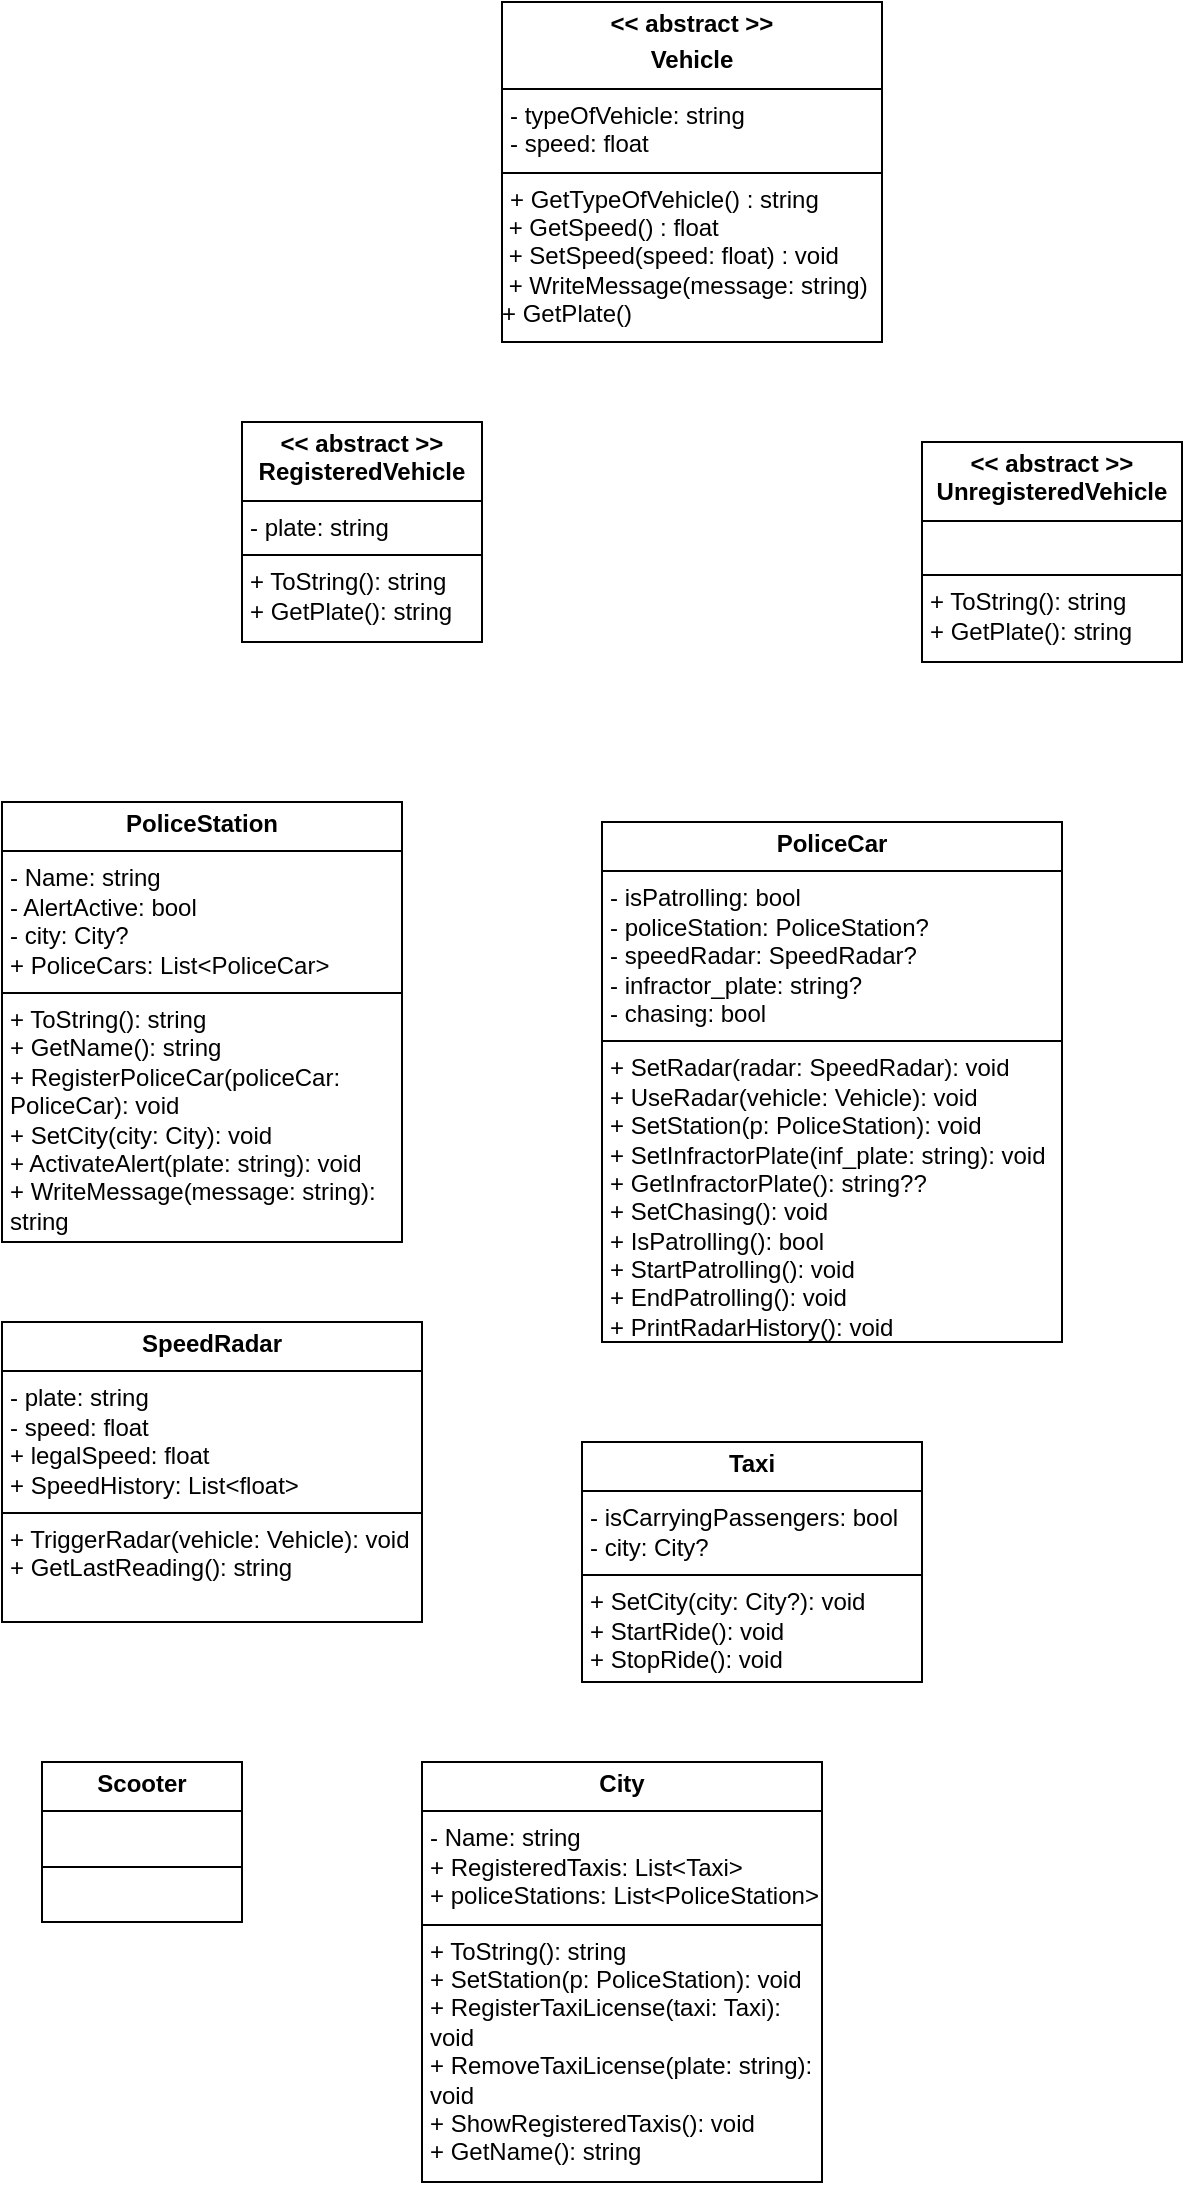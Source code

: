 <mxfile version="24.7.17" pages="2">
  <diagram name="Page-1" id="p9muCRgo8YDj8c0EaImb">
    <mxGraphModel dx="1023" dy="1037" grid="1" gridSize="10" guides="1" tooltips="1" connect="1" arrows="1" fold="1" page="1" pageScale="1" pageWidth="980" pageHeight="1390" math="0" shadow="0">
      <root>
        <mxCell id="0" />
        <mxCell id="1" parent="0" />
        <mxCell id="M4aUE1wA7n-_JwjSHoHK-27" value="&lt;p style=&quot;margin:0px;margin-top:4px;text-align:center;&quot;&gt;&lt;span style=&quot;font-weight: 700;&quot;&gt;&amp;lt;&amp;lt; abstract &amp;gt;&amp;gt;&lt;/span&gt;&lt;/p&gt;&lt;p style=&quot;margin:0px;margin-top:4px;text-align:center;&quot;&gt;&lt;b&gt;Vehicle&lt;/b&gt;&lt;/p&gt;&lt;hr size=&quot;1&quot; style=&quot;border-style:solid;&quot;&gt;&lt;p style=&quot;margin:0px;margin-left:4px;&quot;&gt;- typeOfVehicle: string&lt;/p&gt;&lt;p style=&quot;margin:0px;margin-left:4px;&quot;&gt;- speed: float&lt;/p&gt;&lt;hr size=&quot;1&quot; style=&quot;border-style:solid;&quot;&gt;&lt;p style=&quot;margin:0px;margin-left:4px;&quot;&gt;+ GetTypeOfVehicle() : string&lt;/p&gt;&lt;div&gt;&amp;nbsp;+ GetSpeed() : float&lt;/div&gt;&lt;div&gt;&amp;nbsp;+ SetSpeed(speed: float) : void&lt;/div&gt;&lt;div&gt;&amp;nbsp;+ WriteMessage(message: string)&lt;/div&gt;&lt;div&gt;+ GetPlate()&lt;/div&gt;&lt;div&gt;&lt;br&gt;&lt;/div&gt;&lt;div&gt;&lt;br&gt;&lt;/div&gt;" style="verticalAlign=top;align=left;overflow=fill;html=1;whiteSpace=wrap;" vertex="1" parent="1">
          <mxGeometry x="350" y="110" width="190" height="170" as="geometry" />
        </mxCell>
        <mxCell id="M4aUE1wA7n-_JwjSHoHK-28" value="&lt;p style=&quot;margin:0px;margin-top:4px;text-align:center;&quot;&gt;&lt;span style=&quot;font-weight: 700;&quot;&gt;&amp;lt;&amp;lt; abstract &amp;gt;&amp;gt;&lt;/span&gt;&lt;/p&gt;&lt;div style=&quot;font-weight: 700; text-align: center;&quot;&gt;RegisteredVehicle&lt;/div&gt;&lt;hr size=&quot;1&quot; style=&quot;border-style:solid;&quot;&gt;&lt;p style=&quot;margin:0px;margin-left:4px;&quot;&gt;- plate: string&lt;/p&gt;&lt;hr size=&quot;1&quot; style=&quot;border-style:solid;&quot;&gt;&lt;p style=&quot;margin:0px;margin-left:4px;&quot;&gt;+ ToString(): string&lt;/p&gt;&lt;p style=&quot;margin:0px;margin-left:4px;&quot;&gt;+ GetPlate(): string&lt;/p&gt;" style="verticalAlign=top;align=left;overflow=fill;html=1;whiteSpace=wrap;" vertex="1" parent="1">
          <mxGeometry x="220" y="320" width="120" height="110" as="geometry" />
        </mxCell>
        <mxCell id="M4aUE1wA7n-_JwjSHoHK-29" value="&lt;p style=&quot;margin:0px;margin-top:4px;text-align:center;&quot;&gt;&lt;span style=&quot;font-weight: 700;&quot;&gt;&amp;lt;&amp;lt; abstract &amp;gt;&amp;gt;&lt;/span&gt;&lt;/p&gt;&lt;div style=&quot;font-weight: 700; text-align: center;&quot;&gt;UnregisteredVehicle&lt;/div&gt;&lt;hr size=&quot;1&quot; style=&quot;border-style:solid;&quot;&gt;&lt;p style=&quot;margin:0px;margin-left:4px;&quot;&gt;&lt;br&gt;&lt;/p&gt;&lt;hr size=&quot;1&quot; style=&quot;border-style:solid;&quot;&gt;&lt;p style=&quot;margin:0px;margin-left:4px;&quot;&gt;+ ToString(): string&lt;/p&gt;&lt;p style=&quot;margin:0px;margin-left:4px;&quot;&gt;+ GetPlate(): string&lt;/p&gt;" style="verticalAlign=top;align=left;overflow=fill;html=1;whiteSpace=wrap;" vertex="1" parent="1">
          <mxGeometry x="560" y="330" width="130" height="110" as="geometry" />
        </mxCell>
        <mxCell id="M4aUE1wA7n-_JwjSHoHK-30" value="&lt;p style=&quot;margin:0px;margin-top:4px;text-align:center;&quot;&gt;&lt;b&gt;PoliceStation&lt;/b&gt;&lt;/p&gt;&lt;hr size=&quot;1&quot; style=&quot;border-style:solid;&quot;&gt;&lt;p style=&quot;margin:0px;margin-left:4px;&quot;&gt;- Name: string&lt;/p&gt;&lt;p style=&quot;margin:0px;margin-left:4px;&quot;&gt;- AlertActive: bool&lt;/p&gt;&lt;p style=&quot;margin:0px;margin-left:4px;&quot;&gt;- city: City?&lt;/p&gt;&lt;p style=&quot;margin:0px;margin-left:4px;&quot;&gt;+ PoliceCars: List&amp;lt;PoliceCar&amp;gt;&lt;/p&gt;&lt;hr size=&quot;1&quot; style=&quot;border-style:solid;&quot;&gt;&lt;p style=&quot;margin:0px;margin-left:4px;&quot;&gt;+ ToString(): string&lt;/p&gt;&lt;p style=&quot;margin:0px;margin-left:4px;&quot;&gt;+ GetName(): string&lt;/p&gt;&lt;p style=&quot;margin:0px;margin-left:4px;&quot;&gt;+ RegisterPoliceCar(policeCar: PoliceCar): void&lt;/p&gt;&lt;p style=&quot;margin:0px;margin-left:4px;&quot;&gt;+ SetCity(city: City): void&lt;/p&gt;&lt;p style=&quot;margin:0px;margin-left:4px;&quot;&gt;+ ActivateAlert(plate: string): void&lt;/p&gt;&lt;p style=&quot;margin:0px;margin-left:4px;&quot;&gt;+ WriteMessage(message: string): string&lt;/p&gt;" style="verticalAlign=top;align=left;overflow=fill;html=1;whiteSpace=wrap;" vertex="1" parent="1">
          <mxGeometry x="100" y="510" width="200" height="220" as="geometry" />
        </mxCell>
        <mxCell id="bH_FuO2DHsoPD4V3dRzt-1" value="&lt;p style=&quot;margin:0px;margin-top:4px;text-align:center;&quot;&gt;&lt;b&gt;PoliceCar&lt;/b&gt;&lt;/p&gt;&lt;hr size=&quot;1&quot; style=&quot;border-style:solid;&quot;&gt;&lt;p style=&quot;margin:0px;margin-left:4px;&quot;&gt;- isPatrolling: bool&lt;/p&gt;&lt;p style=&quot;margin:0px;margin-left:4px;&quot;&gt;- policeStation: PoliceStation?&lt;/p&gt;&lt;p style=&quot;margin:0px;margin-left:4px;&quot;&gt;- speedRadar: SpeedRadar?&lt;/p&gt;&lt;p style=&quot;margin:0px;margin-left:4px;&quot;&gt;- infractor_plate: string?&lt;/p&gt;&lt;p style=&quot;margin:0px;margin-left:4px;&quot;&gt;- chasing: bool&lt;/p&gt;&lt;hr size=&quot;1&quot; style=&quot;border-style:solid;&quot;&gt;&lt;p style=&quot;margin:0px;margin-left:4px;&quot;&gt;+ SetRadar(radar: SpeedRadar): void&lt;/p&gt;&lt;p style=&quot;margin:0px;margin-left:4px;&quot;&gt;+ UseRadar(vehicle: Vehicle): void&lt;/p&gt;&lt;p style=&quot;margin:0px;margin-left:4px;&quot;&gt;+ SetStation(p: PoliceStation): void&lt;/p&gt;&lt;p style=&quot;margin:0px;margin-left:4px;&quot;&gt;+ SetInfractorPlate(inf_plate: string): void&lt;/p&gt;&lt;p style=&quot;margin:0px;margin-left:4px;&quot;&gt;+ GetInfractorPlate(): string??&lt;/p&gt;&lt;p style=&quot;margin:0px;margin-left:4px;&quot;&gt;+ SetChasing(): void&lt;/p&gt;&lt;p style=&quot;margin:0px;margin-left:4px;&quot;&gt;+ IsPatrolling(): bool&lt;/p&gt;&lt;p style=&quot;margin:0px;margin-left:4px;&quot;&gt;+ StartPatrolling(): void&lt;/p&gt;&lt;p style=&quot;margin:0px;margin-left:4px;&quot;&gt;+ EndPatrolling(): void&lt;/p&gt;&lt;p style=&quot;margin:0px;margin-left:4px;&quot;&gt;+ PrintRadarHistory(): void&lt;/p&gt;&lt;p style=&quot;margin:0px;margin-left:4px;&quot;&gt;&lt;br&gt;&lt;/p&gt;" style="verticalAlign=top;align=left;overflow=fill;html=1;whiteSpace=wrap;" vertex="1" parent="1">
          <mxGeometry x="400" y="520" width="230" height="260" as="geometry" />
        </mxCell>
        <mxCell id="bH_FuO2DHsoPD4V3dRzt-2" value="&lt;p style=&quot;margin:0px;margin-top:4px;text-align:center;&quot;&gt;&lt;b&gt;SpeedRadar&lt;/b&gt;&lt;/p&gt;&lt;hr size=&quot;1&quot; style=&quot;border-style:solid;&quot;&gt;&lt;p style=&quot;margin:0px;margin-left:4px;&quot;&gt;- plate: string&lt;/p&gt;&lt;p style=&quot;margin:0px;margin-left:4px;&quot;&gt;- speed: float&lt;/p&gt;&lt;p style=&quot;margin:0px;margin-left:4px;&quot;&gt;+ legalSpeed: float&lt;/p&gt;&lt;p style=&quot;margin:0px;margin-left:4px;&quot;&gt;+ SpeedHistory: List&amp;lt;float&amp;gt;&lt;/p&gt;&lt;hr size=&quot;1&quot; style=&quot;border-style:solid;&quot;&gt;&lt;p style=&quot;margin:0px;margin-left:4px;&quot;&gt;+ TriggerRadar(vehicle: Vehicle): void&lt;/p&gt;&lt;p style=&quot;margin:0px;margin-left:4px;&quot;&gt;+ GetLastReading(): string&lt;/p&gt;" style="verticalAlign=top;align=left;overflow=fill;html=1;whiteSpace=wrap;" vertex="1" parent="1">
          <mxGeometry x="100" y="770" width="210" height="150" as="geometry" />
        </mxCell>
        <mxCell id="bH_FuO2DHsoPD4V3dRzt-3" value="&lt;p style=&quot;margin:0px;margin-top:4px;text-align:center;&quot;&gt;&lt;b&gt;Taxi&lt;/b&gt;&lt;/p&gt;&lt;hr size=&quot;1&quot; style=&quot;border-style:solid;&quot;&gt;&lt;p style=&quot;margin:0px;margin-left:4px;&quot;&gt;- isCarryingPassengers: bool&lt;/p&gt;&lt;p style=&quot;margin:0px;margin-left:4px;&quot;&gt;- city: City?&amp;nbsp;&lt;br&gt;&lt;/p&gt;&lt;hr size=&quot;1&quot; style=&quot;border-style:solid;&quot;&gt;&lt;p style=&quot;margin:0px;margin-left:4px;&quot;&gt;+ SetCity(city: City?): void&lt;/p&gt;&lt;p style=&quot;margin:0px;margin-left:4px;&quot;&gt;+ StartRide(): void&lt;/p&gt;&lt;p style=&quot;margin:0px;margin-left:4px;&quot;&gt;+ StopRide(): void&lt;/p&gt;" style="verticalAlign=top;align=left;overflow=fill;html=1;whiteSpace=wrap;" vertex="1" parent="1">
          <mxGeometry x="390" y="830" width="170" height="120" as="geometry" />
        </mxCell>
        <mxCell id="bH_FuO2DHsoPD4V3dRzt-4" value="&lt;p style=&quot;margin:0px;margin-top:4px;text-align:center;&quot;&gt;&lt;b&gt;Scooter&lt;/b&gt;&lt;/p&gt;&lt;hr size=&quot;1&quot; style=&quot;border-style:solid;&quot;&gt;&lt;p style=&quot;margin:0px;margin-left:4px;&quot;&gt;&amp;nbsp;&lt;br&gt;&lt;/p&gt;&lt;hr size=&quot;1&quot; style=&quot;border-style:solid;&quot;&gt;&lt;p style=&quot;margin:0px;margin-left:4px;&quot;&gt;&lt;br&gt;&lt;/p&gt;" style="verticalAlign=top;align=left;overflow=fill;html=1;whiteSpace=wrap;" vertex="1" parent="1">
          <mxGeometry x="120" y="990" width="100" height="80" as="geometry" />
        </mxCell>
        <mxCell id="bH_FuO2DHsoPD4V3dRzt-5" value="&lt;p style=&quot;margin:0px;margin-top:4px;text-align:center;&quot;&gt;&lt;b&gt;City&lt;/b&gt;&lt;/p&gt;&lt;hr size=&quot;1&quot; style=&quot;border-style:solid;&quot;&gt;&lt;p style=&quot;margin:0px;margin-left:4px;&quot;&gt;- Name: string&lt;/p&gt;&lt;p style=&quot;margin:0px;margin-left:4px;&quot;&gt;+ RegisteredTaxis: List&amp;lt;Taxi&amp;gt;&lt;/p&gt;&lt;p style=&quot;margin:0px;margin-left:4px;&quot;&gt;+ policeStations: List&amp;lt;PoliceStation&amp;gt;&lt;/p&gt;&lt;hr size=&quot;1&quot; style=&quot;border-style:solid;&quot;&gt;&lt;p style=&quot;margin:0px;margin-left:4px;&quot;&gt;+ ToString(): string&lt;/p&gt;&lt;p style=&quot;margin:0px;margin-left:4px;&quot;&gt;+ SetStation(p: PoliceStation): void&lt;/p&gt;&lt;p style=&quot;margin:0px;margin-left:4px;&quot;&gt;+ RegisterTaxiLicense(taxi: Taxi): void&lt;/p&gt;&lt;p style=&quot;margin:0px;margin-left:4px;&quot;&gt;+ RemoveTaxiLicense(plate: string): void&lt;/p&gt;&lt;p style=&quot;margin:0px;margin-left:4px;&quot;&gt;+ ShowRegisteredTaxis(): void&lt;/p&gt;&lt;p style=&quot;margin:0px;margin-left:4px;&quot;&gt;+ GetName(): string&lt;/p&gt;" style="verticalAlign=top;align=left;overflow=fill;html=1;whiteSpace=wrap;" vertex="1" parent="1">
          <mxGeometry x="310" y="990" width="200" height="210" as="geometry" />
        </mxCell>
      </root>
    </mxGraphModel>
  </diagram>
  <diagram id="5KvVxpb9FwPyYwAGlHob" name="Page-2">
    <mxGraphModel grid="1" page="1" gridSize="10" guides="1" tooltips="1" connect="1" arrows="1" fold="1" pageScale="1" pageWidth="827" pageHeight="1169" math="0" shadow="0">
      <root>
        <mxCell id="0" />
        <mxCell id="1" parent="0" />
      </root>
    </mxGraphModel>
  </diagram>
</mxfile>
